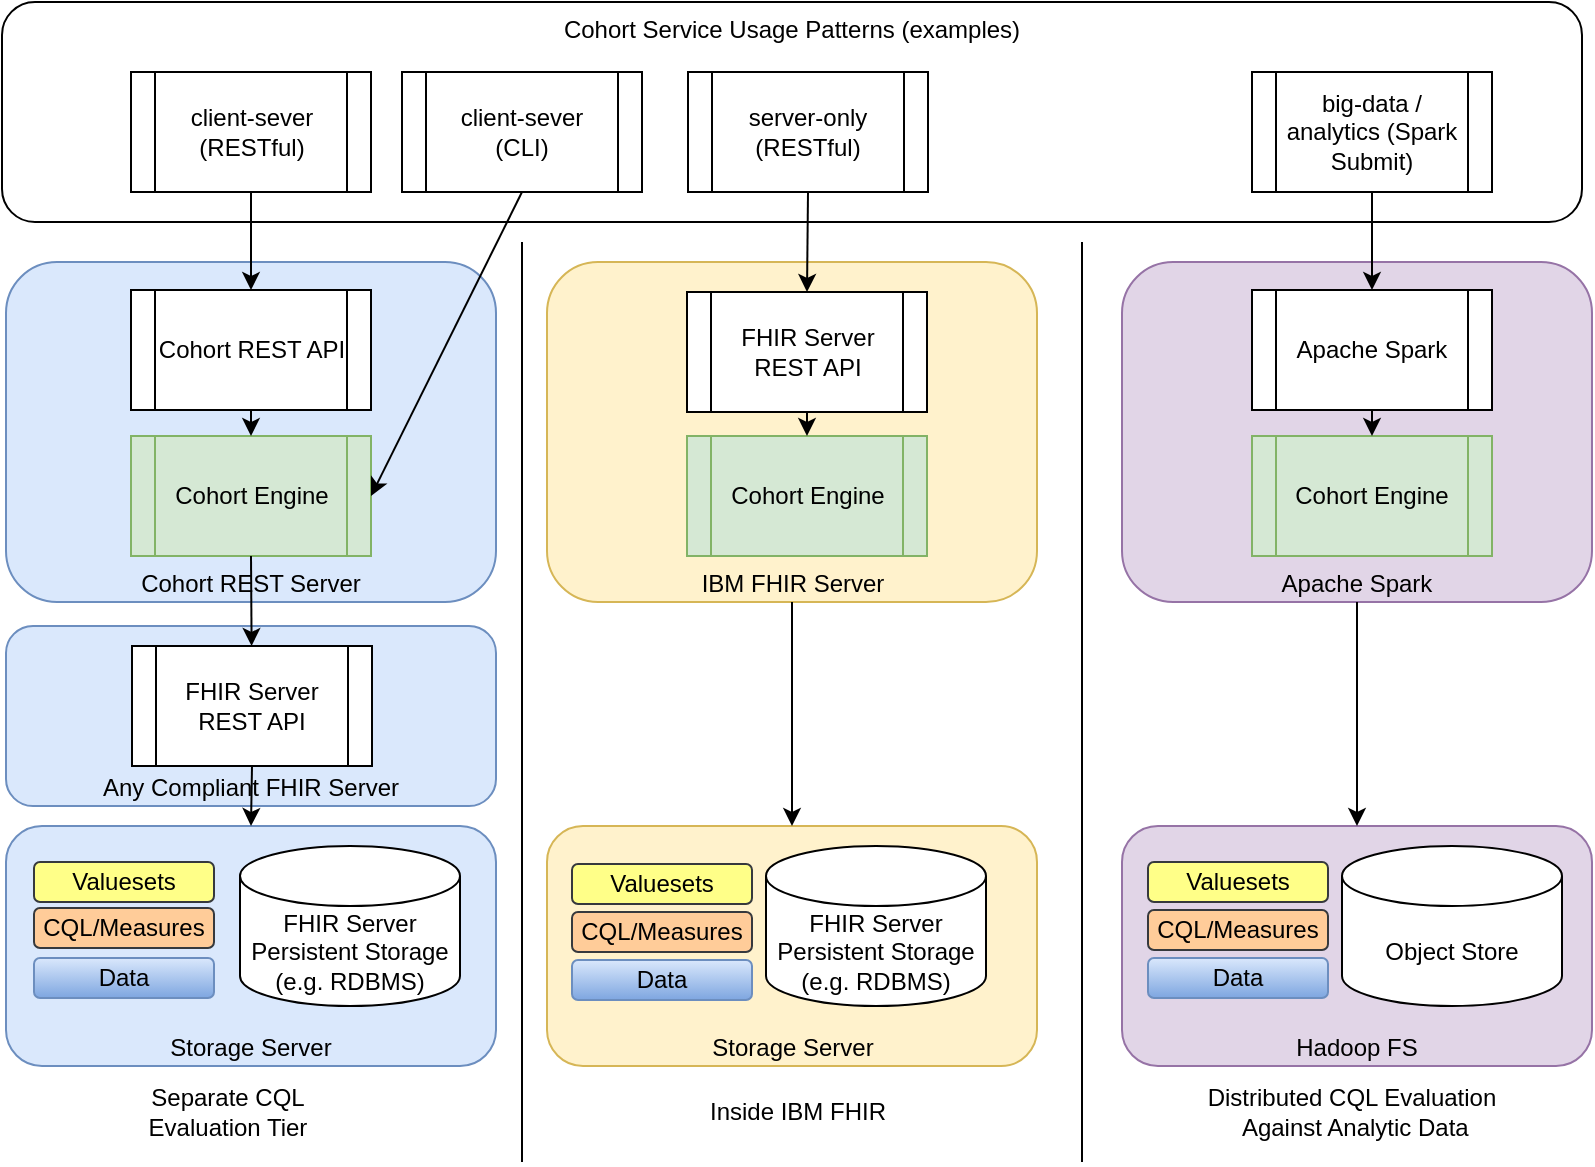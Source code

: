 <mxfile version="15.3.0" type="device"><diagram id="mRi9Axsm0v4Luz_NL5kq" name="Page-1"><mxGraphModel dx="1187" dy="590" grid="1" gridSize="10" guides="1" tooltips="1" connect="1" arrows="1" fold="1" page="1" pageScale="1" pageWidth="850" pageHeight="1100" math="0" shadow="0"><root><mxCell id="0"/><mxCell id="1" parent="0"/><mxCell id="umjcm6olVGYm0SNPoZ_4-31" value="" style="endArrow=none;html=1;" parent="1" edge="1"><mxGeometry width="50" height="50" relative="1" as="geometry"><mxPoint x="300" y="640" as="sourcePoint"/><mxPoint x="300" y="180" as="targetPoint"/></mxGeometry></mxCell><mxCell id="umjcm6olVGYm0SNPoZ_4-32" value="" style="endArrow=none;html=1;" parent="1" edge="1"><mxGeometry width="50" height="50" relative="1" as="geometry"><mxPoint x="580" y="640" as="sourcePoint"/><mxPoint x="580" y="180" as="targetPoint"/></mxGeometry></mxCell><mxCell id="umjcm6olVGYm0SNPoZ_4-33" value="Separate CQL Evaluation Tier" style="text;html=1;strokeColor=none;fillColor=none;align=center;verticalAlign=middle;whiteSpace=wrap;rounded=0;" parent="1" vertex="1"><mxGeometry x="103" y="605" width="100" height="20" as="geometry"/></mxCell><mxCell id="umjcm6olVGYm0SNPoZ_4-34" value="Inside IBM FHIR" style="text;html=1;strokeColor=none;fillColor=none;align=center;verticalAlign=middle;whiteSpace=wrap;rounded=0;" parent="1" vertex="1"><mxGeometry x="387.5" y="605" width="100" height="20" as="geometry"/></mxCell><mxCell id="umjcm6olVGYm0SNPoZ_4-35" value="Distributed CQL Evaluation&lt;br&gt;&amp;nbsp;Against Analytic Data" style="text;html=1;strokeColor=none;fillColor=none;align=center;verticalAlign=middle;whiteSpace=wrap;rounded=0;" parent="1" vertex="1"><mxGeometry x="620" y="605" width="190" height="20" as="geometry"/></mxCell><mxCell id="GUpyDPzQH_OTRJMeG2NY-2" value="" style="group" parent="1" vertex="1" connectable="0"><mxGeometry x="42" y="372" width="245" height="90" as="geometry"/></mxCell><mxCell id="umjcm6olVGYm0SNPoZ_4-7" value="Any Compliant FHIR Server" style="rounded=1;whiteSpace=wrap;html=1;verticalAlign=bottom;fillColor=#dae8fc;strokeColor=#6c8ebf;" parent="GUpyDPzQH_OTRJMeG2NY-2" vertex="1"><mxGeometry width="245" height="90" as="geometry"/></mxCell><mxCell id="umjcm6olVGYm0SNPoZ_4-3" value="FHIR Server REST API" style="shape=process;whiteSpace=wrap;html=1;backgroundOutline=1;" parent="GUpyDPzQH_OTRJMeG2NY-2" vertex="1"><mxGeometry x="63" y="10" width="120" height="60" as="geometry"/></mxCell><mxCell id="GUpyDPzQH_OTRJMeG2NY-8" value="" style="group" parent="1" vertex="1" connectable="0"><mxGeometry x="40" y="60" width="790" height="110" as="geometry"/></mxCell><mxCell id="umjcm6olVGYm0SNPoZ_4-38" value="Cohort Service Usage Patterns (examples)" style="rounded=1;whiteSpace=wrap;html=1;verticalAlign=top;" parent="GUpyDPzQH_OTRJMeG2NY-8" vertex="1"><mxGeometry width="790" height="110" as="geometry"/></mxCell><mxCell id="umjcm6olVGYm0SNPoZ_4-39" value="client-sever (RESTful)" style="shape=process;whiteSpace=wrap;html=1;backgroundOutline=1;" parent="GUpyDPzQH_OTRJMeG2NY-8" vertex="1"><mxGeometry x="64.5" y="35" width="120" height="60" as="geometry"/></mxCell><mxCell id="umjcm6olVGYm0SNPoZ_4-40" value="server-only&lt;br&gt;(RESTful)" style="shape=process;whiteSpace=wrap;html=1;backgroundOutline=1;" parent="GUpyDPzQH_OTRJMeG2NY-8" vertex="1"><mxGeometry x="343" y="35" width="120" height="60" as="geometry"/></mxCell><mxCell id="umjcm6olVGYm0SNPoZ_4-41" value="big-data / analytics (Spark Submit)" style="shape=process;whiteSpace=wrap;html=1;backgroundOutline=1;" parent="GUpyDPzQH_OTRJMeG2NY-8" vertex="1"><mxGeometry x="625" y="35" width="120" height="60" as="geometry"/></mxCell><mxCell id="ukdLqkKjZLhf9FzjH0JE-10" value="client-sever &lt;br&gt;(CLI)" style="shape=process;whiteSpace=wrap;html=1;backgroundOutline=1;" parent="GUpyDPzQH_OTRJMeG2NY-8" vertex="1"><mxGeometry x="200" y="35" width="120" height="60" as="geometry"/></mxCell><mxCell id="GUpyDPzQH_OTRJMeG2NY-9" value="" style="group" parent="1" vertex="1" connectable="0"><mxGeometry x="42" y="190" width="245" height="170" as="geometry"/></mxCell><mxCell id="umjcm6olVGYm0SNPoZ_4-6" value="Cohort REST Server" style="rounded=1;whiteSpace=wrap;html=1;verticalAlign=bottom;fillColor=#dae8fc;strokeColor=#6c8ebf;" parent="GUpyDPzQH_OTRJMeG2NY-9" vertex="1"><mxGeometry width="245" height="170" as="geometry"/></mxCell><mxCell id="umjcm6olVGYm0SNPoZ_4-2" value="Cohort Engine" style="shape=process;whiteSpace=wrap;html=1;backgroundOutline=1;fillColor=#d5e8d4;strokeColor=#82b366;" parent="GUpyDPzQH_OTRJMeG2NY-9" vertex="1"><mxGeometry x="62.5" y="87" width="120" height="60" as="geometry"/></mxCell><mxCell id="umjcm6olVGYm0SNPoZ_4-37" value="Cohort REST API" style="shape=process;whiteSpace=wrap;html=1;backgroundOutline=1;" parent="GUpyDPzQH_OTRJMeG2NY-9" vertex="1"><mxGeometry x="62.5" y="14" width="120" height="60" as="geometry"/></mxCell><mxCell id="ukdLqkKjZLhf9FzjH0JE-14" value="" style="endArrow=classic;html=1;exitX=0.5;exitY=1;exitDx=0;exitDy=0;entryX=0.5;entryY=0;entryDx=0;entryDy=0;" parent="GUpyDPzQH_OTRJMeG2NY-9" source="umjcm6olVGYm0SNPoZ_4-37" target="umjcm6olVGYm0SNPoZ_4-2" edge="1"><mxGeometry width="50" height="50" relative="1" as="geometry"><mxPoint x="413" y="85" as="sourcePoint"/><mxPoint x="-12" y="74" as="targetPoint"/></mxGeometry></mxCell><mxCell id="GUpyDPzQH_OTRJMeG2NY-10" value="" style="group" parent="1" vertex="1" connectable="0"><mxGeometry x="312.5" y="190" width="245" height="170" as="geometry"/></mxCell><mxCell id="umjcm6olVGYm0SNPoZ_4-11" value="IBM FHIR Server" style="rounded=1;whiteSpace=wrap;html=1;verticalAlign=bottom;fillColor=#fff2cc;strokeColor=#d6b656;" parent="GUpyDPzQH_OTRJMeG2NY-10" vertex="1"><mxGeometry width="245" height="170" as="geometry"/></mxCell><mxCell id="umjcm6olVGYm0SNPoZ_4-12" value="Cohort Engine" style="shape=process;whiteSpace=wrap;html=1;backgroundOutline=1;fillColor=#d5e8d4;strokeColor=#82b366;" parent="GUpyDPzQH_OTRJMeG2NY-10" vertex="1"><mxGeometry x="70" y="87" width="120" height="60" as="geometry"/></mxCell><mxCell id="umjcm6olVGYm0SNPoZ_4-13" value="FHIR Server REST API" style="shape=process;whiteSpace=wrap;html=1;backgroundOutline=1;" parent="GUpyDPzQH_OTRJMeG2NY-10" vertex="1"><mxGeometry x="70" y="15" width="120" height="60" as="geometry"/></mxCell><mxCell id="ukdLqkKjZLhf9FzjH0JE-13" value="" style="endArrow=classic;html=1;exitX=0.5;exitY=1;exitDx=0;exitDy=0;entryX=0.5;entryY=0;entryDx=0;entryDy=0;" parent="GUpyDPzQH_OTRJMeG2NY-10" source="umjcm6olVGYm0SNPoZ_4-13" target="umjcm6olVGYm0SNPoZ_4-12" edge="1"><mxGeometry width="50" height="50" relative="1" as="geometry"><mxPoint x="85" y="130" as="sourcePoint"/><mxPoint x="135" y="80" as="targetPoint"/></mxGeometry></mxCell><mxCell id="GUpyDPzQH_OTRJMeG2NY-11" value="" style="group" parent="1" vertex="1" connectable="0"><mxGeometry x="600" y="190" width="235" height="170" as="geometry"/></mxCell><mxCell id="umjcm6olVGYm0SNPoZ_4-25" value="Apache Spark" style="rounded=1;whiteSpace=wrap;html=1;verticalAlign=bottom;fillColor=#e1d5e7;strokeColor=#9673a6;" parent="GUpyDPzQH_OTRJMeG2NY-11" vertex="1"><mxGeometry width="235" height="170" as="geometry"/></mxCell><mxCell id="umjcm6olVGYm0SNPoZ_4-26" value="Cohort Engine" style="shape=process;whiteSpace=wrap;html=1;backgroundOutline=1;fillColor=#d5e8d4;strokeColor=#82b366;" parent="GUpyDPzQH_OTRJMeG2NY-11" vertex="1"><mxGeometry x="65" y="87" width="120" height="60" as="geometry"/></mxCell><mxCell id="umjcm6olVGYm0SNPoZ_4-30" value="Apache Spark" style="shape=process;whiteSpace=wrap;html=1;backgroundOutline=1;" parent="GUpyDPzQH_OTRJMeG2NY-11" vertex="1"><mxGeometry x="65" y="14" width="120" height="60" as="geometry"/></mxCell><mxCell id="ukdLqkKjZLhf9FzjH0JE-19" value="" style="endArrow=classic;html=1;exitX=0.5;exitY=1;exitDx=0;exitDy=0;entryX=0.5;entryY=0;entryDx=0;entryDy=0;" parent="GUpyDPzQH_OTRJMeG2NY-11" source="umjcm6olVGYm0SNPoZ_4-30" target="umjcm6olVGYm0SNPoZ_4-26" edge="1"><mxGeometry width="50" height="50" relative="1" as="geometry"><mxPoint x="130" y="-25" as="sourcePoint"/><mxPoint x="135" y="24" as="targetPoint"/></mxGeometry></mxCell><mxCell id="umjcm6olVGYm0SNPoZ_4-14" value="Storage Server" style="rounded=1;whiteSpace=wrap;html=1;verticalAlign=bottom;fillColor=#fff2cc;strokeColor=#d6b656;" parent="1" vertex="1"><mxGeometry x="312.5" y="472" width="245" height="120" as="geometry"/></mxCell><mxCell id="umjcm6olVGYm0SNPoZ_4-15" value="FHIR Server Persistent Storage (e.g. RDBMS)" style="shape=cylinder3;whiteSpace=wrap;html=1;boundedLbl=1;backgroundOutline=1;size=15;" parent="1" vertex="1"><mxGeometry x="422" y="482" width="110" height="80" as="geometry"/></mxCell><mxCell id="_CamDE0C8KNIsMNIzIOU-7" value="" style="group" parent="1" vertex="1" connectable="0"><mxGeometry x="325" y="491" width="90" height="68" as="geometry"/></mxCell><mxCell id="_CamDE0C8KNIsMNIzIOU-4" value="Valuesets" style="rounded=1;whiteSpace=wrap;html=1;fillColor=#ffff88;strokeColor=#36393d;" parent="_CamDE0C8KNIsMNIzIOU-7" vertex="1"><mxGeometry width="90" height="20" as="geometry"/></mxCell><mxCell id="_CamDE0C8KNIsMNIzIOU-5" value="CQL/Measures" style="rounded=1;whiteSpace=wrap;html=1;fillColor=#ffcc99;strokeColor=#36393d;" parent="_CamDE0C8KNIsMNIzIOU-7" vertex="1"><mxGeometry y="24" width="90" height="20" as="geometry"/></mxCell><mxCell id="_CamDE0C8KNIsMNIzIOU-6" value="Data" style="rounded=1;whiteSpace=wrap;html=1;fillColor=#dae8fc;strokeColor=#6c8ebf;gradientColor=#7ea6e0;" parent="_CamDE0C8KNIsMNIzIOU-7" vertex="1"><mxGeometry y="48" width="90" height="20" as="geometry"/></mxCell><mxCell id="umjcm6olVGYm0SNPoZ_4-28" value="Hadoop FS" style="rounded=1;whiteSpace=wrap;html=1;verticalAlign=bottom;fillColor=#e1d5e7;strokeColor=#9673a6;" parent="1" vertex="1"><mxGeometry x="600" y="472" width="235" height="120" as="geometry"/></mxCell><mxCell id="umjcm6olVGYm0SNPoZ_4-29" value="Object Store" style="shape=cylinder3;whiteSpace=wrap;html=1;boundedLbl=1;backgroundOutline=1;size=15;" parent="1" vertex="1"><mxGeometry x="710" y="482" width="110" height="80" as="geometry"/></mxCell><mxCell id="_CamDE0C8KNIsMNIzIOU-11" value="" style="group" parent="1" vertex="1" connectable="0"><mxGeometry x="613" y="490" width="90" height="68" as="geometry"/></mxCell><mxCell id="_CamDE0C8KNIsMNIzIOU-8" value="Valuesets" style="rounded=1;whiteSpace=wrap;html=1;fillColor=#ffff88;strokeColor=#36393d;" parent="_CamDE0C8KNIsMNIzIOU-11" vertex="1"><mxGeometry width="90" height="20" as="geometry"/></mxCell><mxCell id="_CamDE0C8KNIsMNIzIOU-9" value="CQL/Measures" style="rounded=1;whiteSpace=wrap;html=1;fillColor=#ffcc99;strokeColor=#36393d;" parent="_CamDE0C8KNIsMNIzIOU-11" vertex="1"><mxGeometry y="24" width="90" height="20" as="geometry"/></mxCell><mxCell id="_CamDE0C8KNIsMNIzIOU-10" value="Data" style="rounded=1;whiteSpace=wrap;html=1;fillColor=#dae8fc;strokeColor=#6c8ebf;gradientColor=#7ea6e0;" parent="_CamDE0C8KNIsMNIzIOU-11" vertex="1"><mxGeometry y="48" width="90" height="20" as="geometry"/></mxCell><mxCell id="umjcm6olVGYm0SNPoZ_4-8" value="Storage Server" style="rounded=1;whiteSpace=wrap;html=1;verticalAlign=bottom;fillColor=#dae8fc;strokeColor=#6c8ebf;" parent="1" vertex="1"><mxGeometry x="42" y="472" width="245" height="120" as="geometry"/></mxCell><mxCell id="umjcm6olVGYm0SNPoZ_4-4" value="FHIR Server Persistent Storage (e.g. RDBMS)" style="shape=cylinder3;whiteSpace=wrap;html=1;boundedLbl=1;backgroundOutline=1;size=15;" parent="1" vertex="1"><mxGeometry x="159" y="482" width="110" height="80" as="geometry"/></mxCell><mxCell id="_CamDE0C8KNIsMNIzIOU-12" value="" style="group" parent="1" vertex="1" connectable="0"><mxGeometry x="56" y="490" width="90" height="43" as="geometry"/></mxCell><mxCell id="_CamDE0C8KNIsMNIzIOU-1" value="Valuesets" style="rounded=1;whiteSpace=wrap;html=1;fillColor=#ffff88;strokeColor=#36393d;" parent="_CamDE0C8KNIsMNIzIOU-12" vertex="1"><mxGeometry width="90" height="20" as="geometry"/></mxCell><mxCell id="ukdLqkKjZLhf9FzjH0JE-27" value="CQL/Measures" style="rounded=1;whiteSpace=wrap;html=1;fillColor=#ffcc99;strokeColor=#36393d;" parent="_CamDE0C8KNIsMNIzIOU-12" vertex="1"><mxGeometry y="23" width="90" height="20" as="geometry"/></mxCell><mxCell id="ukdLqkKjZLhf9FzjH0JE-1" value="" style="endArrow=classic;html=1;exitX=0.5;exitY=1;exitDx=0;exitDy=0;entryX=0.5;entryY=0;entryDx=0;entryDy=0;" parent="1" source="umjcm6olVGYm0SNPoZ_4-40" target="umjcm6olVGYm0SNPoZ_4-13" edge="1"><mxGeometry width="50" height="50" relative="1" as="geometry"><mxPoint x="400" y="410" as="sourcePoint"/><mxPoint x="450" y="360" as="targetPoint"/></mxGeometry></mxCell><mxCell id="ukdLqkKjZLhf9FzjH0JE-2" value="" style="endArrow=classic;html=1;exitX=0.5;exitY=1;exitDx=0;exitDy=0;entryX=0.5;entryY=0;entryDx=0;entryDy=0;" parent="1" source="umjcm6olVGYm0SNPoZ_4-39" target="umjcm6olVGYm0SNPoZ_4-37" edge="1"><mxGeometry width="50" height="50" relative="1" as="geometry"><mxPoint x="455" y="165" as="sourcePoint"/><mxPoint x="455" y="220" as="targetPoint"/></mxGeometry></mxCell><mxCell id="ukdLqkKjZLhf9FzjH0JE-11" value="" style="endArrow=classic;html=1;exitX=0.5;exitY=1;exitDx=0;exitDy=0;entryX=1;entryY=0.5;entryDx=0;entryDy=0;" parent="1" source="ukdLqkKjZLhf9FzjH0JE-10" target="umjcm6olVGYm0SNPoZ_4-2" edge="1"><mxGeometry width="50" height="50" relative="1" as="geometry"><mxPoint x="400" y="320" as="sourcePoint"/><mxPoint x="450" y="270" as="targetPoint"/></mxGeometry></mxCell><mxCell id="ukdLqkKjZLhf9FzjH0JE-12" value="" style="endArrow=classic;html=1;exitX=0.5;exitY=1;exitDx=0;exitDy=0;" parent="1" source="umjcm6olVGYm0SNPoZ_4-2" target="umjcm6olVGYm0SNPoZ_4-3" edge="1"><mxGeometry width="50" height="50" relative="1" as="geometry"><mxPoint x="400" y="320" as="sourcePoint"/><mxPoint x="450" y="270" as="targetPoint"/></mxGeometry></mxCell><mxCell id="ukdLqkKjZLhf9FzjH0JE-15" value="" style="endArrow=classic;html=1;exitX=0.5;exitY=1;exitDx=0;exitDy=0;entryX=0.5;entryY=0;entryDx=0;entryDy=0;" parent="1" source="umjcm6olVGYm0SNPoZ_4-3" target="umjcm6olVGYm0SNPoZ_4-8" edge="1"><mxGeometry width="50" height="50" relative="1" as="geometry"><mxPoint x="400" y="320" as="sourcePoint"/><mxPoint x="450" y="270" as="targetPoint"/></mxGeometry></mxCell><mxCell id="ukdLqkKjZLhf9FzjH0JE-16" value="" style="endArrow=classic;html=1;exitX=0.5;exitY=1;exitDx=0;exitDy=0;entryX=0.5;entryY=0;entryDx=0;entryDy=0;" parent="1" source="umjcm6olVGYm0SNPoZ_4-11" target="umjcm6olVGYm0SNPoZ_4-14" edge="1"><mxGeometry width="50" height="50" relative="1" as="geometry"><mxPoint x="455" y="275" as="sourcePoint"/><mxPoint x="455" y="287" as="targetPoint"/></mxGeometry></mxCell><mxCell id="ukdLqkKjZLhf9FzjH0JE-18" value="" style="endArrow=classic;html=1;exitX=0.5;exitY=1;exitDx=0;exitDy=0;entryX=0.5;entryY=0;entryDx=0;entryDy=0;" parent="1" source="umjcm6olVGYm0SNPoZ_4-41" target="umjcm6olVGYm0SNPoZ_4-30" edge="1"><mxGeometry width="50" height="50" relative="1" as="geometry"><mxPoint x="455" y="165" as="sourcePoint"/><mxPoint x="455" y="215" as="targetPoint"/></mxGeometry></mxCell><mxCell id="ukdLqkKjZLhf9FzjH0JE-26" value="" style="endArrow=classic;html=1;exitX=0.5;exitY=1;exitDx=0;exitDy=0;entryX=0.5;entryY=0;entryDx=0;entryDy=0;" parent="1" source="umjcm6olVGYm0SNPoZ_4-25" target="umjcm6olVGYm0SNPoZ_4-28" edge="1"><mxGeometry width="50" height="50" relative="1" as="geometry"><mxPoint x="735" y="274" as="sourcePoint"/><mxPoint x="735" y="287" as="targetPoint"/></mxGeometry></mxCell><mxCell id="_CamDE0C8KNIsMNIzIOU-3" value="Data" style="rounded=1;whiteSpace=wrap;html=1;fillColor=#dae8fc;strokeColor=#6c8ebf;gradientColor=#7ea6e0;" parent="1" vertex="1"><mxGeometry x="56" y="538" width="90" height="20" as="geometry"/></mxCell></root></mxGraphModel></diagram></mxfile>